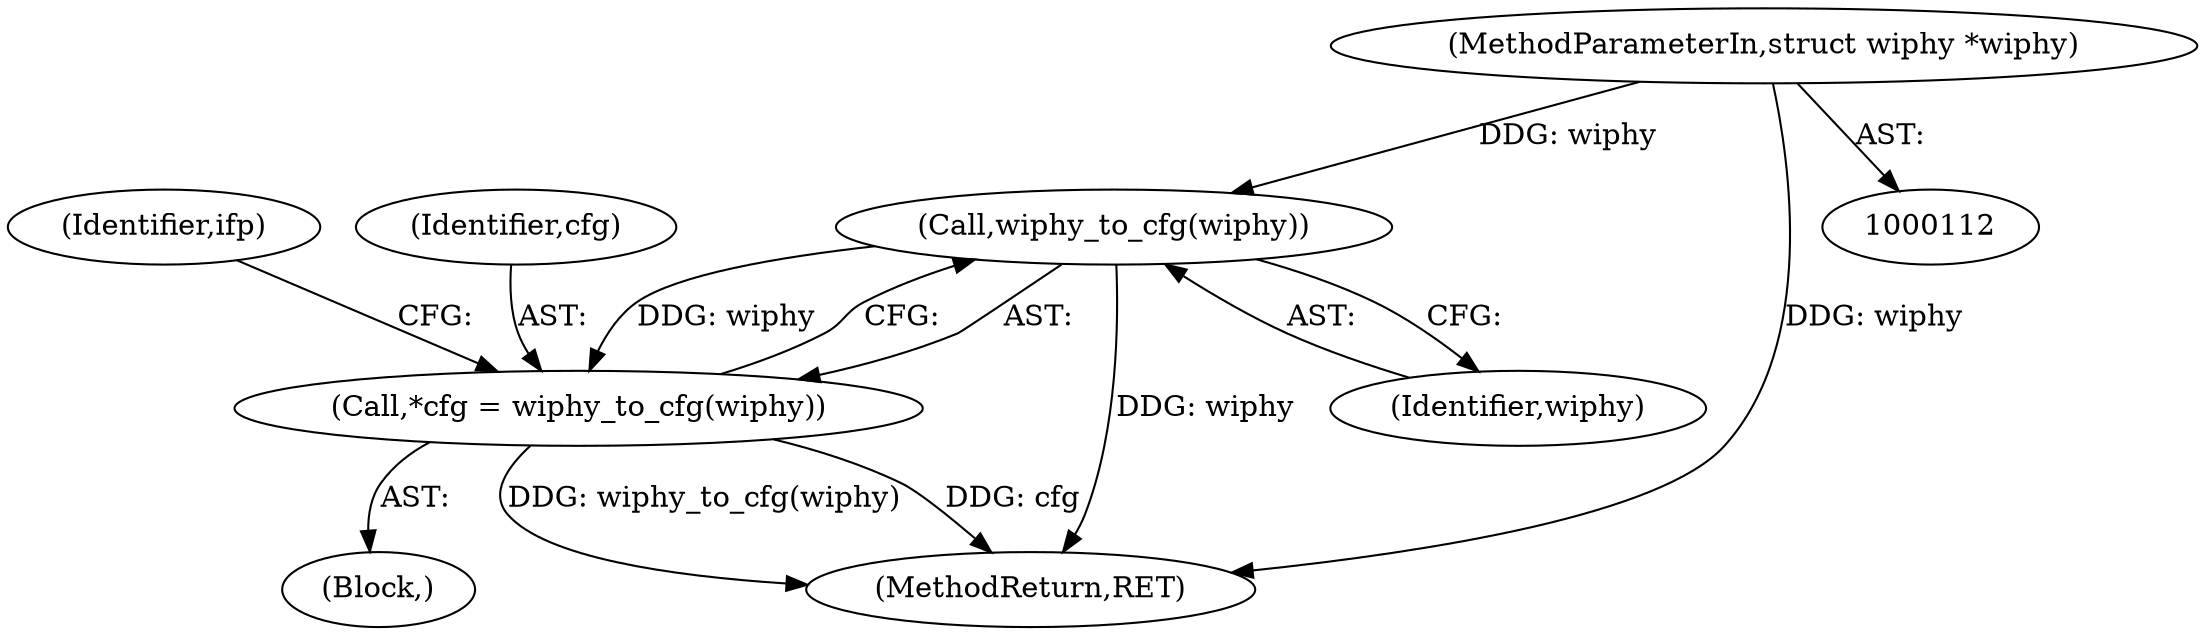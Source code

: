 digraph "0_linux_ded89912156b1a47d940a0c954c43afbabd0c42c@pointer" {
"1000113" [label="(MethodParameterIn,struct wiphy *wiphy)"];
"1000121" [label="(Call,wiphy_to_cfg(wiphy))"];
"1000119" [label="(Call,*cfg = wiphy_to_cfg(wiphy))"];
"1000113" [label="(MethodParameterIn,struct wiphy *wiphy)"];
"1000116" [label="(Block,)"];
"1000125" [label="(Identifier,ifp)"];
"1000122" [label="(Identifier,wiphy)"];
"1000119" [label="(Call,*cfg = wiphy_to_cfg(wiphy))"];
"1000121" [label="(Call,wiphy_to_cfg(wiphy))"];
"1000120" [label="(Identifier,cfg)"];
"1000814" [label="(MethodReturn,RET)"];
"1000113" -> "1000112"  [label="AST: "];
"1000113" -> "1000814"  [label="DDG: wiphy"];
"1000113" -> "1000121"  [label="DDG: wiphy"];
"1000121" -> "1000119"  [label="AST: "];
"1000121" -> "1000122"  [label="CFG: "];
"1000122" -> "1000121"  [label="AST: "];
"1000119" -> "1000121"  [label="CFG: "];
"1000121" -> "1000814"  [label="DDG: wiphy"];
"1000121" -> "1000119"  [label="DDG: wiphy"];
"1000119" -> "1000116"  [label="AST: "];
"1000120" -> "1000119"  [label="AST: "];
"1000125" -> "1000119"  [label="CFG: "];
"1000119" -> "1000814"  [label="DDG: wiphy_to_cfg(wiphy)"];
"1000119" -> "1000814"  [label="DDG: cfg"];
}
